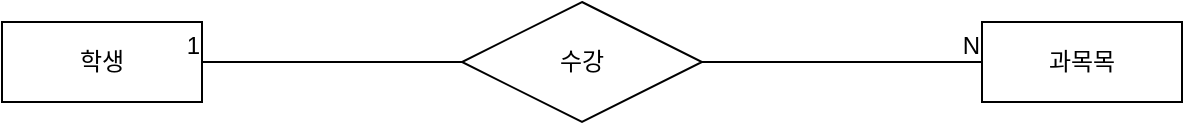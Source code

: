 <mxfile version="21.6.1" type="github">
  <diagram name="페이지-1" id="Q9GPWtl4dz6Prq9a7Tfs">
    <mxGraphModel dx="1050" dy="573" grid="1" gridSize="10" guides="1" tooltips="1" connect="1" arrows="1" fold="1" page="1" pageScale="1" pageWidth="827" pageHeight="1169" math="0" shadow="0">
      <root>
        <mxCell id="0" />
        <mxCell id="1" parent="0" />
        <mxCell id="AGyuReAx4IVv6xOUwFAU-2" value="학생" style="whiteSpace=wrap;html=1;align=center;" vertex="1" parent="1">
          <mxGeometry x="120" y="280" width="100" height="40" as="geometry" />
        </mxCell>
        <mxCell id="AGyuReAx4IVv6xOUwFAU-3" value="수강" style="shape=rhombus;perimeter=rhombusPerimeter;whiteSpace=wrap;html=1;align=center;" vertex="1" parent="1">
          <mxGeometry x="350" y="270" width="120" height="60" as="geometry" />
        </mxCell>
        <mxCell id="AGyuReAx4IVv6xOUwFAU-4" value="과목목" style="whiteSpace=wrap;html=1;align=center;" vertex="1" parent="1">
          <mxGeometry x="610" y="280" width="100" height="40" as="geometry" />
        </mxCell>
        <mxCell id="AGyuReAx4IVv6xOUwFAU-24" value="" style="endArrow=none;html=1;rounded=0;entryX=1;entryY=0.5;entryDx=0;entryDy=0;entryPerimeter=0;" edge="1" parent="1" target="AGyuReAx4IVv6xOUwFAU-2">
          <mxGeometry relative="1" as="geometry">
            <mxPoint x="350" y="300" as="sourcePoint" />
            <mxPoint x="230" y="300" as="targetPoint" />
          </mxGeometry>
        </mxCell>
        <mxCell id="AGyuReAx4IVv6xOUwFAU-25" value="1" style="resizable=0;html=1;whiteSpace=wrap;align=right;verticalAlign=bottom;" connectable="0" vertex="1" parent="AGyuReAx4IVv6xOUwFAU-24">
          <mxGeometry x="1" relative="1" as="geometry" />
        </mxCell>
        <mxCell id="AGyuReAx4IVv6xOUwFAU-26" value="" style="endArrow=none;html=1;rounded=0;" edge="1" parent="1">
          <mxGeometry relative="1" as="geometry">
            <mxPoint x="470" y="300" as="sourcePoint" />
            <mxPoint x="610" y="300" as="targetPoint" />
          </mxGeometry>
        </mxCell>
        <mxCell id="AGyuReAx4IVv6xOUwFAU-27" value="N" style="resizable=0;html=1;whiteSpace=wrap;align=right;verticalAlign=bottom;" connectable="0" vertex="1" parent="AGyuReAx4IVv6xOUwFAU-26">
          <mxGeometry x="1" relative="1" as="geometry" />
        </mxCell>
      </root>
    </mxGraphModel>
  </diagram>
</mxfile>

